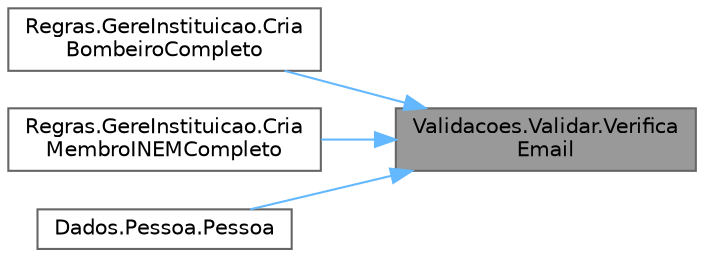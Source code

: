 digraph "Validacoes.Validar.VerificaEmail"
{
 // LATEX_PDF_SIZE
  bgcolor="transparent";
  edge [fontname=Helvetica,fontsize=10,labelfontname=Helvetica,labelfontsize=10];
  node [fontname=Helvetica,fontsize=10,shape=box,height=0.2,width=0.4];
  rankdir="RL";
  Node1 [id="Node000001",label="Validacoes.Validar.Verifica\lEmail",height=0.2,width=0.4,color="gray40", fillcolor="grey60", style="filled", fontcolor="black",tooltip="Funcao que verifica se o email introduzido e valido."];
  Node1 -> Node2 [id="edge1_Node000001_Node000002",dir="back",color="steelblue1",style="solid",tooltip=" "];
  Node2 [id="Node000002",label="Regras.GereInstituicao.Cria\lBombeiroCompleto",height=0.2,width=0.4,color="grey40", fillcolor="white", style="filled",URL="$class_regras_1_1_gere_instituicao.html#ad08ef028e4d652fc95748d1599eef460",tooltip="Funcao que cria bombeiro completo."];
  Node1 -> Node3 [id="edge2_Node000001_Node000003",dir="back",color="steelblue1",style="solid",tooltip=" "];
  Node3 [id="Node000003",label="Regras.GereInstituicao.Cria\lMembroINEMCompleto",height=0.2,width=0.4,color="grey40", fillcolor="white", style="filled",URL="$class_regras_1_1_gere_instituicao.html#a3f0b1de6cf91c6b3b82f51d8ce3e7f5d",tooltip="Funcao que cria um membro do INEM completo."];
  Node1 -> Node4 [id="edge3_Node000001_Node000004",dir="back",color="steelblue1",style="solid",tooltip=" "];
  Node4 [id="Node000004",label="Dados.Pessoa.Pessoa",height=0.2,width=0.4,color="grey40", fillcolor="white", style="filled",URL="$class_dados_1_1_pessoa.html#ac66feaaaff6121c027ee1cb6c0ecc735",tooltip="Contrutor da classe Pessoa com indicacao de todos os seus atributos."];
}
